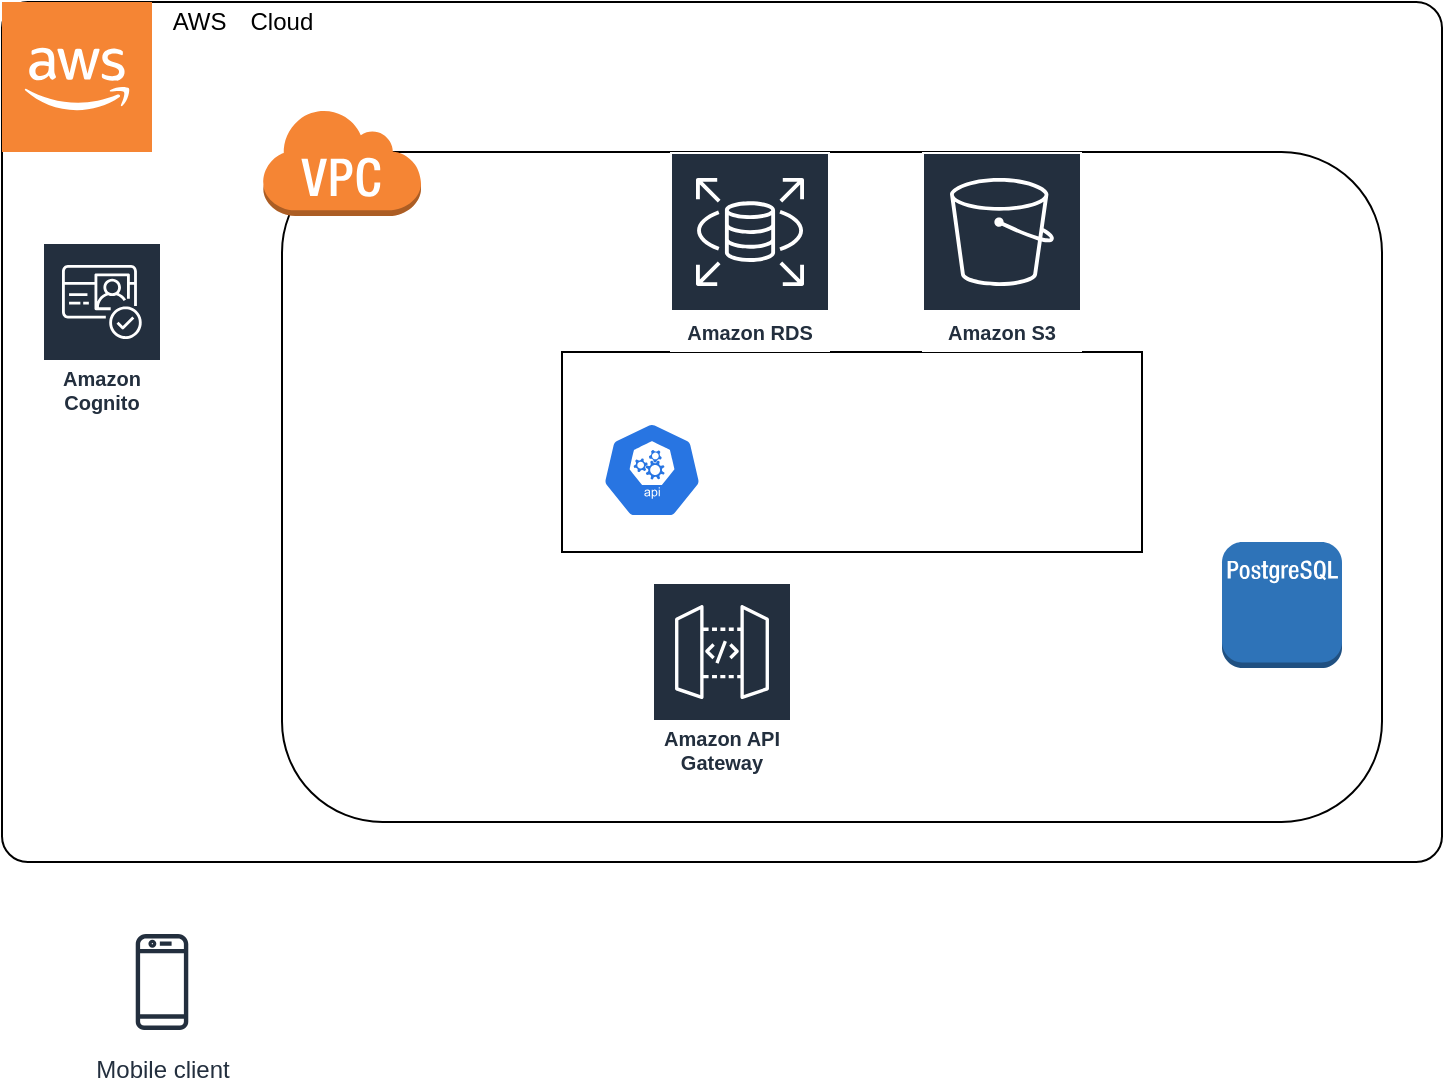 <mxfile version="13.2.4" type="github"><diagram id="FoeT-Un4-5ONPIZ8c6fb" name="ページ1"><mxGraphModel dx="1422" dy="794" grid="1" gridSize="10" guides="1" tooltips="1" connect="1" arrows="1" fold="1" page="1" pageScale="1" pageWidth="827" pageHeight="1169" math="0" shadow="0"><root><mxCell id="0"/><mxCell id="1" parent="0"/><mxCell id="-FXDs2SYSlOebGz5S45F-3" value="" style="rounded=1;whiteSpace=wrap;html=1;arcSize=3;" vertex="1" parent="1"><mxGeometry x="40" y="80" width="720" height="430" as="geometry"/></mxCell><mxCell id="-FXDs2SYSlOebGz5S45F-22" value="" style="rounded=1;whiteSpace=wrap;html=1;" vertex="1" parent="1"><mxGeometry x="180" y="155" width="550" height="335" as="geometry"/></mxCell><mxCell id="-FXDs2SYSlOebGz5S45F-14" value="" style="rounded=0;whiteSpace=wrap;html=1;" vertex="1" parent="1"><mxGeometry x="320" y="255" width="290" height="100" as="geometry"/></mxCell><mxCell id="-FXDs2SYSlOebGz5S45F-6" value="" style="outlineConnect=0;dashed=0;verticalLabelPosition=bottom;verticalAlign=top;align=center;html=1;shape=mxgraph.aws3.cloud_2;fillColor=#F58534;gradientColor=none;" vertex="1" parent="1"><mxGeometry x="40" y="80" width="75" height="75" as="geometry"/></mxCell><mxCell id="-FXDs2SYSlOebGz5S45F-8" value="AWS　Cloud" style="text;html=1;resizable=0;autosize=1;align=center;verticalAlign=middle;points=[];fillColor=none;strokeColor=none;rounded=0;rotation=0;" vertex="1" parent="1"><mxGeometry x="115" y="80" width="90" height="20" as="geometry"/></mxCell><mxCell id="-FXDs2SYSlOebGz5S45F-9" value="Amazon Cognito" style="outlineConnect=0;fontColor=#232F3E;gradientColor=none;strokeColor=#ffffff;fillColor=#232F3E;dashed=0;verticalLabelPosition=middle;verticalAlign=bottom;align=center;html=1;whiteSpace=wrap;fontSize=10;fontStyle=1;spacing=3;shape=mxgraph.aws4.productIcon;prIcon=mxgraph.aws4.cognito;" vertex="1" parent="1"><mxGeometry x="60" y="200" width="60" height="90" as="geometry"/></mxCell><mxCell id="-FXDs2SYSlOebGz5S45F-10" value="Amazon RDS" style="outlineConnect=0;fontColor=#232F3E;gradientColor=none;strokeColor=#ffffff;fillColor=#232F3E;dashed=0;verticalLabelPosition=middle;verticalAlign=bottom;align=center;html=1;whiteSpace=wrap;fontSize=10;fontStyle=1;spacing=3;shape=mxgraph.aws4.productIcon;prIcon=mxgraph.aws4.rds;" vertex="1" parent="1"><mxGeometry x="374" y="155" width="80" height="100" as="geometry"/></mxCell><mxCell id="-FXDs2SYSlOebGz5S45F-11" value="Amazon API Gateway" style="outlineConnect=0;fontColor=#232F3E;gradientColor=none;strokeColor=#ffffff;fillColor=#232F3E;dashed=0;verticalLabelPosition=middle;verticalAlign=bottom;align=center;html=1;whiteSpace=wrap;fontSize=10;fontStyle=1;spacing=3;shape=mxgraph.aws4.productIcon;prIcon=mxgraph.aws4.api_gateway;" vertex="1" parent="1"><mxGeometry x="365" y="370" width="70" height="100" as="geometry"/></mxCell><mxCell id="-FXDs2SYSlOebGz5S45F-12" value="" style="outlineConnect=0;dashed=0;verticalLabelPosition=bottom;verticalAlign=top;align=center;html=1;shape=mxgraph.aws3.postgre_sql_instance;fillColor=#2E73B8;gradientColor=none;" vertex="1" parent="1"><mxGeometry x="650" y="350" width="60" height="63" as="geometry"/></mxCell><mxCell id="-FXDs2SYSlOebGz5S45F-13" value="Mobile client" style="outlineConnect=0;fontColor=#232F3E;gradientColor=none;strokeColor=#232F3E;fillColor=#ffffff;dashed=0;verticalLabelPosition=bottom;verticalAlign=top;align=center;html=1;fontSize=12;fontStyle=0;aspect=fixed;shape=mxgraph.aws4.resourceIcon;resIcon=mxgraph.aws4.mobile_client;" vertex="1" parent="1"><mxGeometry x="90" y="540" width="60" height="60" as="geometry"/></mxCell><mxCell id="-FXDs2SYSlOebGz5S45F-15" value="" style="html=1;dashed=0;whitespace=wrap;fillColor=#2875E2;strokeColor=#ffffff;points=[[0.005,0.63,0],[0.1,0.2,0],[0.9,0.2,0],[0.5,0,0],[0.995,0.63,0],[0.72,0.99,0],[0.5,1,0],[0.28,0.99,0]];shape=mxgraph.kubernetes.icon;prIcon=api" vertex="1" parent="1"><mxGeometry x="340" y="290" width="50" height="48" as="geometry"/></mxCell><mxCell id="-FXDs2SYSlOebGz5S45F-20" value="Amazon S3" style="outlineConnect=0;fontColor=#232F3E;gradientColor=none;strokeColor=#ffffff;fillColor=#232F3E;dashed=0;verticalLabelPosition=middle;verticalAlign=bottom;align=center;html=1;whiteSpace=wrap;fontSize=10;fontStyle=1;spacing=3;shape=mxgraph.aws4.productIcon;prIcon=mxgraph.aws4.s3;" vertex="1" parent="1"><mxGeometry x="500" y="155" width="80" height="100" as="geometry"/></mxCell><mxCell id="-FXDs2SYSlOebGz5S45F-21" value="" style="outlineConnect=0;dashed=0;verticalLabelPosition=bottom;verticalAlign=top;align=center;html=1;shape=mxgraph.aws3.virtual_private_cloud;fillColor=#F58534;gradientColor=none;" vertex="1" parent="1"><mxGeometry x="170" y="133" width="79.5" height="54" as="geometry"/></mxCell></root></mxGraphModel></diagram></mxfile>